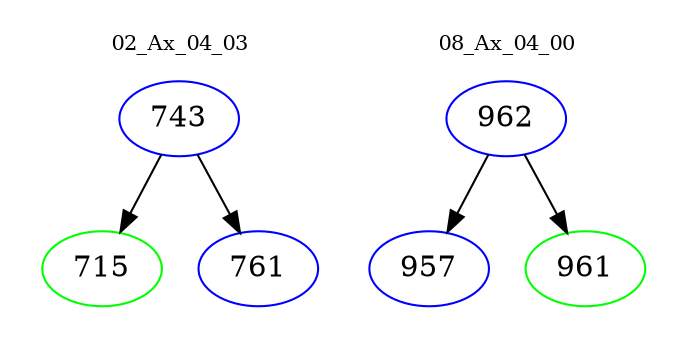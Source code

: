digraph{
subgraph cluster_0 {
color = white
label = "02_Ax_04_03";
fontsize=10;
T0_743 [label="743", color="blue"]
T0_743 -> T0_715 [color="black"]
T0_715 [label="715", color="green"]
T0_743 -> T0_761 [color="black"]
T0_761 [label="761", color="blue"]
}
subgraph cluster_1 {
color = white
label = "08_Ax_04_00";
fontsize=10;
T1_962 [label="962", color="blue"]
T1_962 -> T1_957 [color="black"]
T1_957 [label="957", color="blue"]
T1_962 -> T1_961 [color="black"]
T1_961 [label="961", color="green"]
}
}
